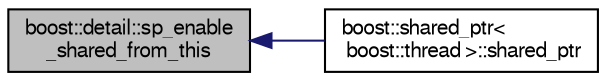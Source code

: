 digraph "boost::detail::sp_enable_shared_from_this"
{
  bgcolor="transparent";
  edge [fontname="FreeSans",fontsize="10",labelfontname="FreeSans",labelfontsize="10"];
  node [fontname="FreeSans",fontsize="10",shape=record];
  rankdir="LR";
  Node1 [label="boost::detail::sp_enable\l_shared_from_this",height=0.2,width=0.4,color="black", fillcolor="grey75", style="filled" fontcolor="black"];
  Node1 -> Node2 [dir="back",color="midnightblue",fontsize="10",style="solid",fontname="FreeSans"];
  Node2 [label="boost::shared_ptr\<\l boost::thread \>::shared_ptr",height=0.2,width=0.4,color="black",URL="$da/d18/classboost_1_1shared__ptr.html#adbf470dab626b01bacc2167273971ee1"];
}
